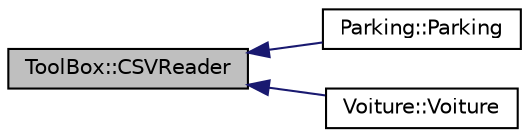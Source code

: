 digraph "ToolBox::CSVReader"
{
  edge [fontname="Helvetica",fontsize="10",labelfontname="Helvetica",labelfontsize="10"];
  node [fontname="Helvetica",fontsize="10",shape=record];
  rankdir="LR";
  Node1 [label="ToolBox::CSVReader",height=0.2,width=0.4,color="black", fillcolor="grey75", style="filled", fontcolor="black"];
  Node1 -> Node2 [dir="back",color="midnightblue",fontsize="10",style="solid"];
  Node2 [label="Parking::Parking",height=0.2,width=0.4,color="black", fillcolor="white", style="filled",URL="$class_parking.html#a300004ddbc70c562488cf3f933d5cfb3",tooltip="Construct a new Parking:: Parking object. "];
  Node1 -> Node3 [dir="back",color="midnightblue",fontsize="10",style="solid"];
  Node3 [label="Voiture::Voiture",height=0.2,width=0.4,color="black", fillcolor="white", style="filled",URL="$class_voiture.html#a9f8646dde1dd92d80cf56b975bba97c2",tooltip="Voiture Constructor, extracts information from a CSV file. "];
}
